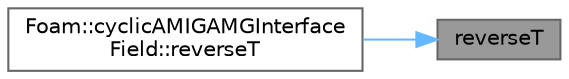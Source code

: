 digraph "reverseT"
{
 // LATEX_PDF_SIZE
  bgcolor="transparent";
  edge [fontname=Helvetica,fontsize=10,labelfontname=Helvetica,labelfontsize=10];
  node [fontname=Helvetica,fontsize=10,shape=box,height=0.2,width=0.4];
  rankdir="RL";
  Node1 [id="Node000001",label="reverseT",height=0.2,width=0.4,color="gray40", fillcolor="grey60", style="filled", fontcolor="black",tooltip=" "];
  Node1 -> Node2 [id="edge1_Node000001_Node000002",dir="back",color="steelblue1",style="solid",tooltip=" "];
  Node2 [id="Node000002",label="Foam::cyclicAMIGAMGInterface\lField::reverseT",height=0.2,width=0.4,color="grey40", fillcolor="white", style="filled",URL="$classFoam_1_1cyclicAMIGAMGInterfaceField.html#a4a45acfcb1366256a58a5cefe632f635",tooltip=" "];
}
